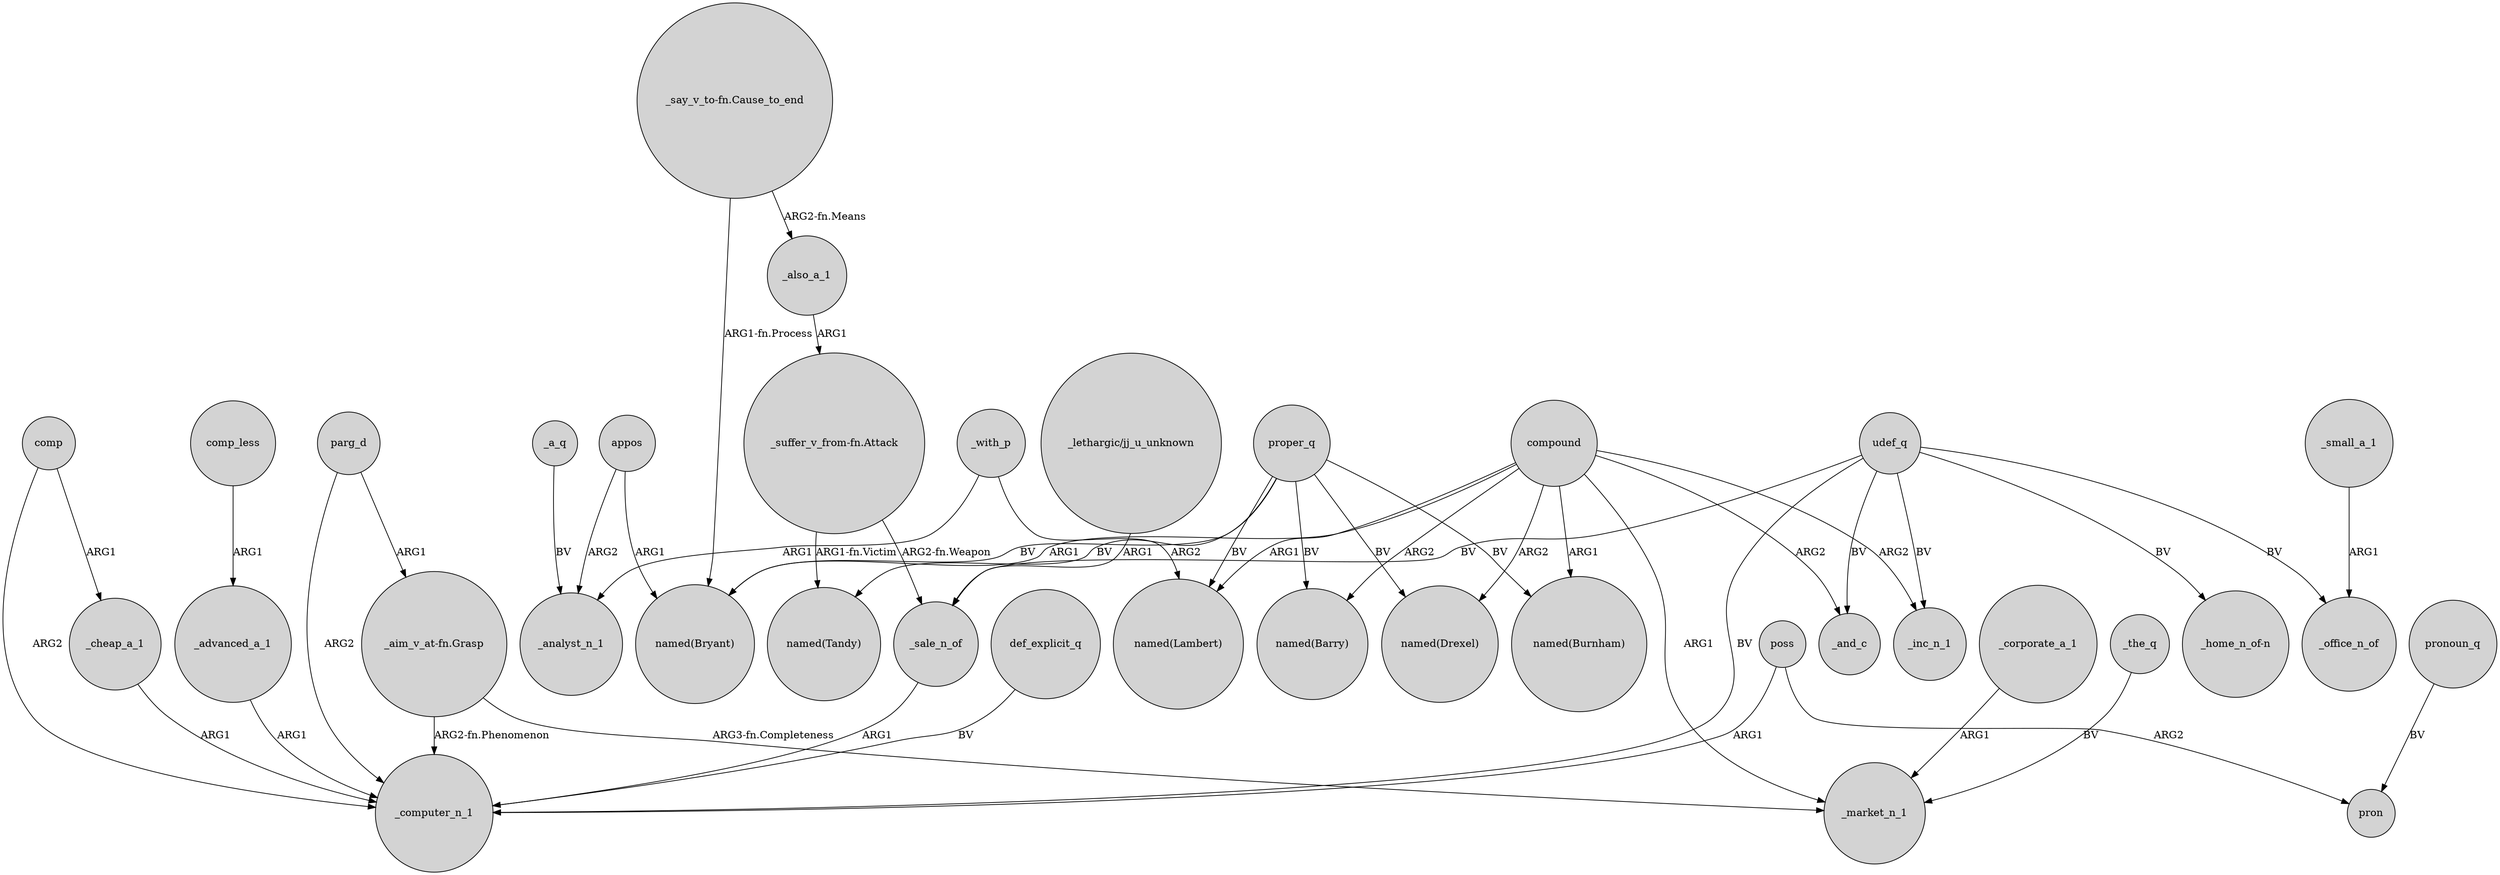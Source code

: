 digraph {
	node [shape=circle style=filled]
	"_aim_v_at-fn.Grasp" -> _computer_n_1 [label="ARG2-fn.Phenomenon"]
	_cheap_a_1 -> _computer_n_1 [label=ARG1]
	def_explicit_q -> _computer_n_1 [label=BV]
	_also_a_1 -> "_suffer_v_from-fn.Attack" [label=ARG1]
	compound -> "named(Burnham)" [label=ARG1]
	_sale_n_of -> _computer_n_1 [label=ARG1]
	proper_q -> "named(Bryant)" [label=BV]
	compound -> "named(Bryant)" [label=ARG1]
	appos -> "named(Bryant)" [label=ARG1]
	_advanced_a_1 -> _computer_n_1 [label=ARG1]
	"_say_v_to-fn.Cause_to_end" -> "named(Bryant)" [label="ARG1-fn.Process"]
	_with_p -> _analyst_n_1 [label=ARG1]
	_with_p -> "named(Lambert)" [label=ARG2]
	udef_q -> _sale_n_of [label=BV]
	proper_q -> "named(Drexel)" [label=BV]
	udef_q -> _and_c [label=BV]
	proper_q -> "named(Burnham)" [label=BV]
	compound -> _and_c [label=ARG2]
	parg_d -> "_aim_v_at-fn.Grasp" [label=ARG1]
	_the_q -> _market_n_1 [label=BV]
	_a_q -> _analyst_n_1 [label=BV]
	proper_q -> "named(Barry)" [label=BV]
	_corporate_a_1 -> _market_n_1 [label=ARG1]
	pronoun_q -> pron [label=BV]
	udef_q -> _inc_n_1 [label=BV]
	poss -> pron [label=ARG2]
	"_aim_v_at-fn.Grasp" -> _market_n_1 [label="ARG3-fn.Completeness"]
	compound -> _inc_n_1 [label=ARG2]
	"_lethargic/jj_u_unknown" -> _sale_n_of [label=ARG1]
	"_suffer_v_from-fn.Attack" -> "named(Tandy)" [label="ARG1-fn.Victim"]
	appos -> _analyst_n_1 [label=ARG2]
	comp -> _computer_n_1 [label=ARG2]
	"_say_v_to-fn.Cause_to_end" -> _also_a_1 [label="ARG2-fn.Means"]
	proper_q -> "named(Lambert)" [label=BV]
	udef_q -> "_home_n_of-n" [label=BV]
	udef_q -> _computer_n_1 [label=BV]
	udef_q -> _office_n_of [label=BV]
	parg_d -> _computer_n_1 [label=ARG2]
	compound -> "named(Lambert)" [label=ARG1]
	_small_a_1 -> _office_n_of [label=ARG1]
	comp -> _cheap_a_1 [label=ARG1]
	compound -> "named(Drexel)" [label=ARG2]
	comp_less -> _advanced_a_1 [label=ARG1]
	poss -> _computer_n_1 [label=ARG1]
	proper_q -> "named(Tandy)" [label=BV]
	compound -> "named(Barry)" [label=ARG2]
	"_suffer_v_from-fn.Attack" -> _sale_n_of [label="ARG2-fn.Weapon"]
	compound -> _market_n_1 [label=ARG1]
}
